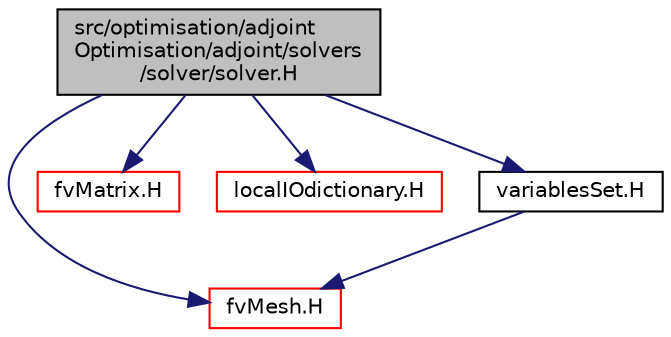 digraph "src/optimisation/adjointOptimisation/adjoint/solvers/solver/solver.H"
{
  bgcolor="transparent";
  edge [fontname="Helvetica",fontsize="10",labelfontname="Helvetica",labelfontsize="10"];
  node [fontname="Helvetica",fontsize="10",shape=record];
  Node1 [label="src/optimisation/adjoint\lOptimisation/adjoint/solvers\l/solver/solver.H",height=0.2,width=0.4,color="black", fillcolor="grey75", style="filled" fontcolor="black"];
  Node1 -> Node2 [color="midnightblue",fontsize="10",style="solid",fontname="Helvetica"];
  Node2 [label="fvMesh.H",height=0.2,width=0.4,color="red",URL="$fvMesh_8H.html"];
  Node1 -> Node3 [color="midnightblue",fontsize="10",style="solid",fontname="Helvetica"];
  Node3 [label="fvMatrix.H",height=0.2,width=0.4,color="red",URL="$fvMatrix_8H.html"];
  Node1 -> Node4 [color="midnightblue",fontsize="10",style="solid",fontname="Helvetica"];
  Node4 [label="localIOdictionary.H",height=0.2,width=0.4,color="red",URL="$localIOdictionary_8H.html"];
  Node1 -> Node5 [color="midnightblue",fontsize="10",style="solid",fontname="Helvetica"];
  Node5 [label="variablesSet.H",height=0.2,width=0.4,color="black",URL="$variablesSet_8H.html"];
  Node5 -> Node2 [color="midnightblue",fontsize="10",style="solid",fontname="Helvetica"];
}
